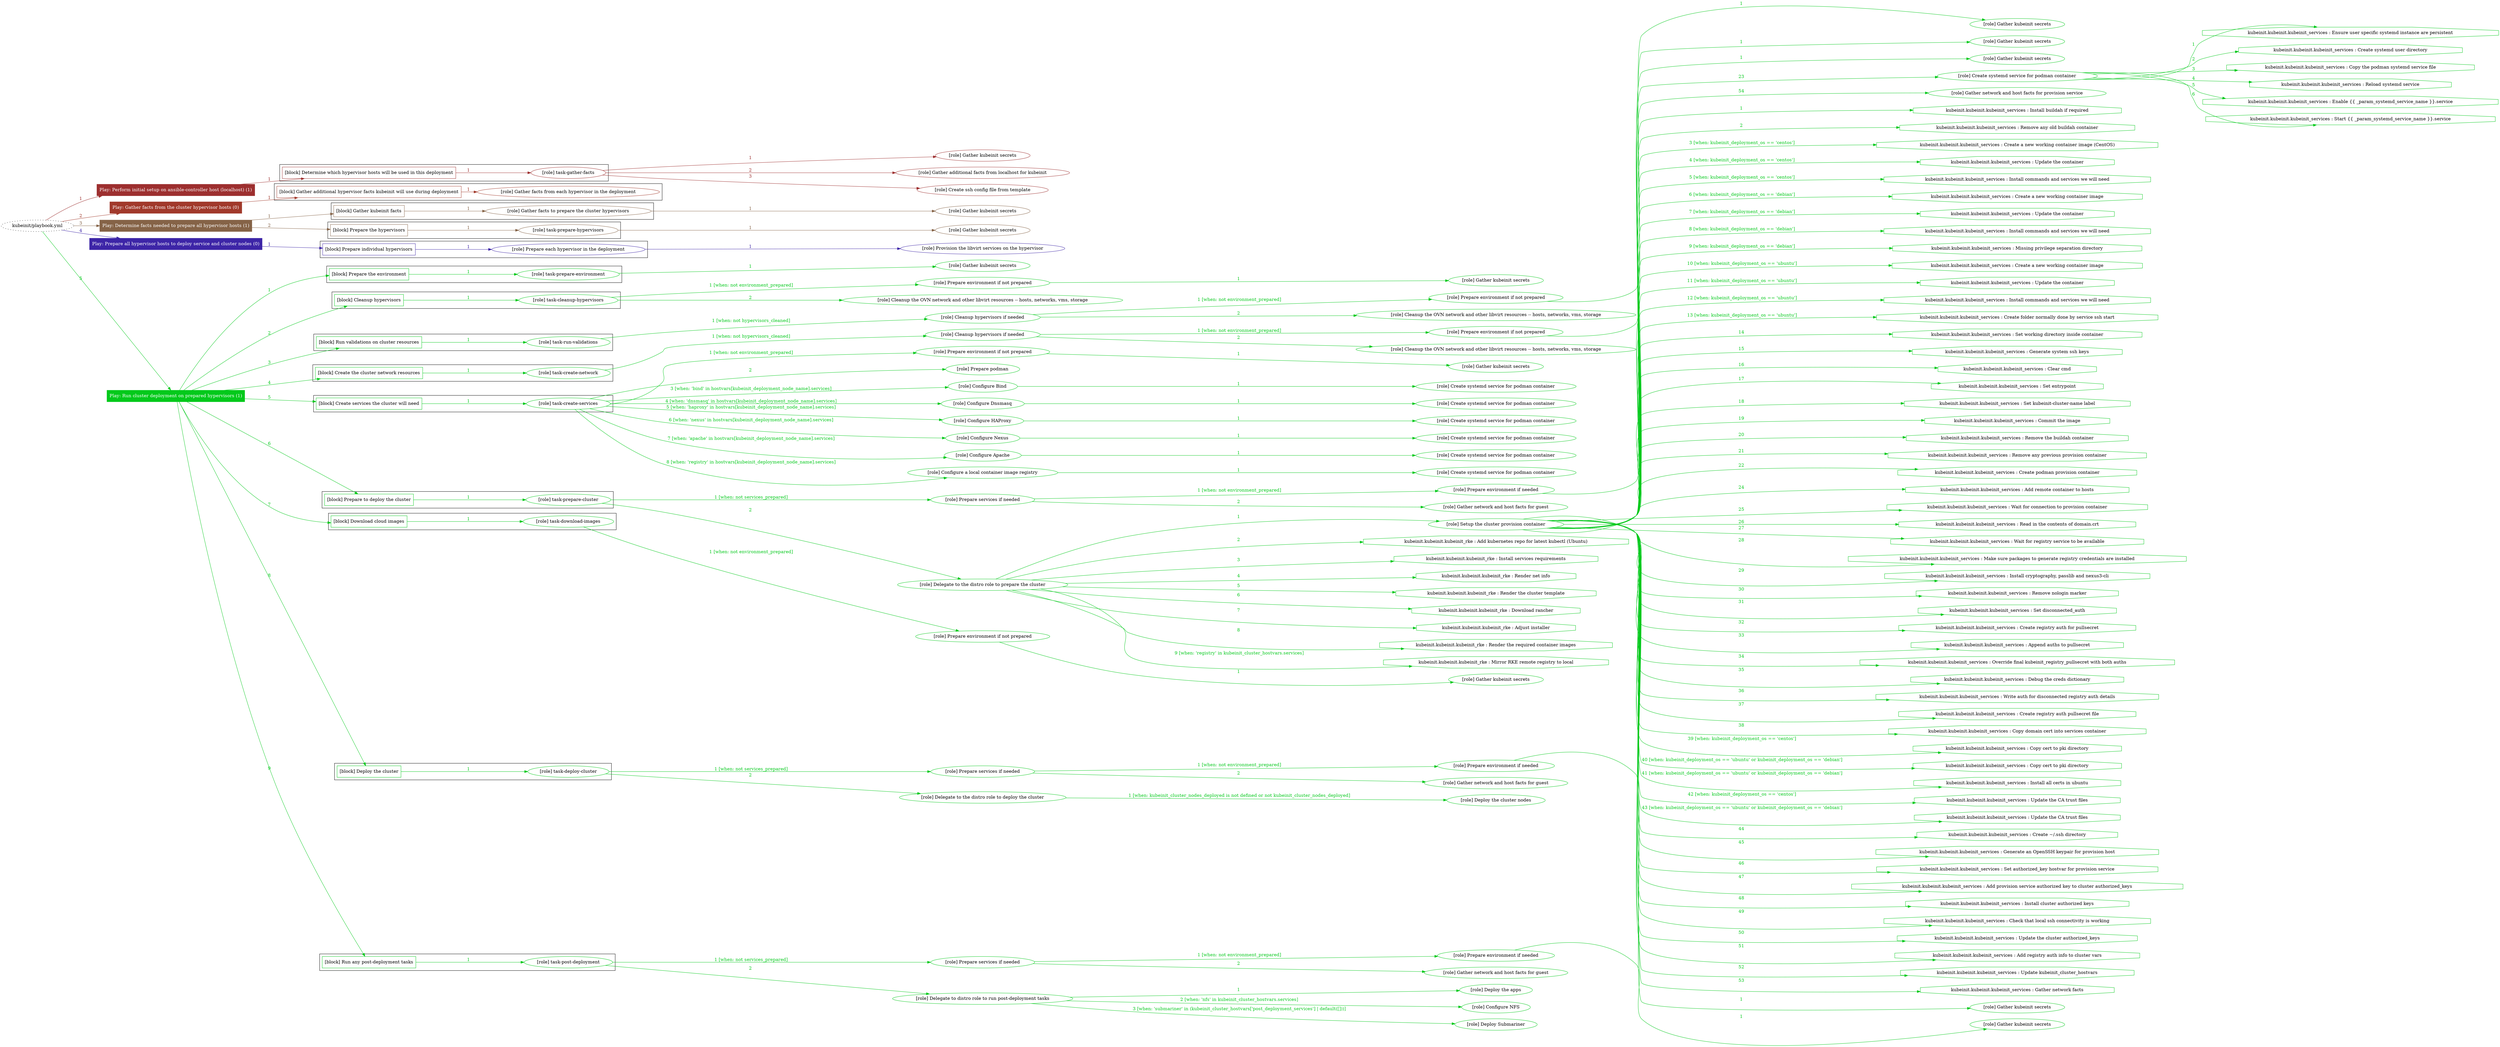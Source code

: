 digraph {
	graph [concentrate=true ordering=in rankdir=LR ratio=fill]
	edge [esep=5 sep=10]
	"kubeinit/playbook.yml" [URL="/home/runner/work/kubeinit/kubeinit/kubeinit/playbook.yml" id=playbook_123c5a60 style=dotted]
	play_435bda08 [label="Play: Perform initial setup on ansible-controller host (localhost) (1)" URL="/home/runner/work/kubeinit/kubeinit/kubeinit/playbook.yml" color="#9d2f2f" fontcolor="#ffffff" id=play_435bda08 shape=box style=filled tooltip=localhost]
	"kubeinit/playbook.yml" -> play_435bda08 [label="1 " color="#9d2f2f" fontcolor="#9d2f2f" id=edge_4f590b67 labeltooltip="1 " tooltip="1 "]
	subgraph "Gather kubeinit secrets" {
		role_1812b9f9 [label="[role] Gather kubeinit secrets" URL="/home/runner/.ansible/collections/ansible_collections/kubeinit/kubeinit/roles/kubeinit_prepare/tasks/build_hypervisors_group.yml" color="#9d2f2f" id=role_1812b9f9 tooltip="Gather kubeinit secrets"]
	}
	subgraph "Gather additional facts from localhost for kubeinit" {
		role_11d14362 [label="[role] Gather additional facts from localhost for kubeinit" URL="/home/runner/.ansible/collections/ansible_collections/kubeinit/kubeinit/roles/kubeinit_prepare/tasks/build_hypervisors_group.yml" color="#9d2f2f" id=role_11d14362 tooltip="Gather additional facts from localhost for kubeinit"]
	}
	subgraph "Create ssh config file from template" {
		role_24c96df7 [label="[role] Create ssh config file from template" URL="/home/runner/.ansible/collections/ansible_collections/kubeinit/kubeinit/roles/kubeinit_prepare/tasks/build_hypervisors_group.yml" color="#9d2f2f" id=role_24c96df7 tooltip="Create ssh config file from template"]
	}
	subgraph "task-gather-facts" {
		role_a0adae43 [label="[role] task-gather-facts" URL="/home/runner/work/kubeinit/kubeinit/kubeinit/playbook.yml" color="#9d2f2f" id=role_a0adae43 tooltip="task-gather-facts"]
		role_a0adae43 -> role_1812b9f9 [label="1 " color="#9d2f2f" fontcolor="#9d2f2f" id=edge_975f70b7 labeltooltip="1 " tooltip="1 "]
		role_a0adae43 -> role_11d14362 [label="2 " color="#9d2f2f" fontcolor="#9d2f2f" id=edge_f12aa7dd labeltooltip="2 " tooltip="2 "]
		role_a0adae43 -> role_24c96df7 [label="3 " color="#9d2f2f" fontcolor="#9d2f2f" id=edge_d711efe6 labeltooltip="3 " tooltip="3 "]
	}
	subgraph "Play: Perform initial setup on ansible-controller host (localhost) (1)" {
		play_435bda08 -> block_2e3702a9 [label=1 color="#9d2f2f" fontcolor="#9d2f2f" id=edge_253325e2 labeltooltip=1 tooltip=1]
		subgraph cluster_block_2e3702a9 {
			block_2e3702a9 [label="[block] Determine which hypervisor hosts will be used in this deployment" URL="/home/runner/work/kubeinit/kubeinit/kubeinit/playbook.yml" color="#9d2f2f" id=block_2e3702a9 labeltooltip="Determine which hypervisor hosts will be used in this deployment" shape=box tooltip="Determine which hypervisor hosts will be used in this deployment"]
			block_2e3702a9 -> role_a0adae43 [label="1 " color="#9d2f2f" fontcolor="#9d2f2f" id=edge_695258da labeltooltip="1 " tooltip="1 "]
		}
	}
	play_315dce35 [label="Play: Gather facts from the cluster hypervisor hosts (0)" URL="/home/runner/work/kubeinit/kubeinit/kubeinit/playbook.yml" color="#a1392b" fontcolor="#ffffff" id=play_315dce35 shape=box style=filled tooltip="Play: Gather facts from the cluster hypervisor hosts (0)"]
	"kubeinit/playbook.yml" -> play_315dce35 [label="2 " color="#a1392b" fontcolor="#a1392b" id=edge_060a7f42 labeltooltip="2 " tooltip="2 "]
	subgraph "Gather facts from each hypervisor in the deployment" {
		role_0ea1a7d3 [label="[role] Gather facts from each hypervisor in the deployment" URL="/home/runner/work/kubeinit/kubeinit/kubeinit/playbook.yml" color="#a1392b" id=role_0ea1a7d3 tooltip="Gather facts from each hypervisor in the deployment"]
	}
	subgraph "Play: Gather facts from the cluster hypervisor hosts (0)" {
		play_315dce35 -> block_70343411 [label=1 color="#a1392b" fontcolor="#a1392b" id=edge_ab26d880 labeltooltip=1 tooltip=1]
		subgraph cluster_block_70343411 {
			block_70343411 [label="[block] Gather additional hypervisor facts kubeinit will use during deployment" URL="/home/runner/work/kubeinit/kubeinit/kubeinit/playbook.yml" color="#a1392b" id=block_70343411 labeltooltip="Gather additional hypervisor facts kubeinit will use during deployment" shape=box tooltip="Gather additional hypervisor facts kubeinit will use during deployment"]
			block_70343411 -> role_0ea1a7d3 [label="1 " color="#a1392b" fontcolor="#a1392b" id=edge_a05b52f0 labeltooltip="1 " tooltip="1 "]
		}
	}
	play_11d00471 [label="Play: Determine facts needed to prepare all hypervisor hosts (1)" URL="/home/runner/work/kubeinit/kubeinit/kubeinit/playbook.yml" color="#856347" fontcolor="#ffffff" id=play_11d00471 shape=box style=filled tooltip=localhost]
	"kubeinit/playbook.yml" -> play_11d00471 [label="3 " color="#856347" fontcolor="#856347" id=edge_ea8c88ca labeltooltip="3 " tooltip="3 "]
	subgraph "Gather kubeinit secrets" {
		role_8a34b8ac [label="[role] Gather kubeinit secrets" URL="/home/runner/.ansible/collections/ansible_collections/kubeinit/kubeinit/roles/kubeinit_prepare/tasks/gather_kubeinit_facts.yml" color="#856347" id=role_8a34b8ac tooltip="Gather kubeinit secrets"]
	}
	subgraph "Gather facts to prepare the cluster hypervisors" {
		role_0974fec4 [label="[role] Gather facts to prepare the cluster hypervisors" URL="/home/runner/work/kubeinit/kubeinit/kubeinit/playbook.yml" color="#856347" id=role_0974fec4 tooltip="Gather facts to prepare the cluster hypervisors"]
		role_0974fec4 -> role_8a34b8ac [label="1 " color="#856347" fontcolor="#856347" id=edge_e22db06e labeltooltip="1 " tooltip="1 "]
	}
	subgraph "Gather kubeinit secrets" {
		role_610bdd22 [label="[role] Gather kubeinit secrets" URL="/home/runner/.ansible/collections/ansible_collections/kubeinit/kubeinit/roles/kubeinit_prepare/tasks/gather_kubeinit_facts.yml" color="#856347" id=role_610bdd22 tooltip="Gather kubeinit secrets"]
	}
	subgraph "task-prepare-hypervisors" {
		role_1522ad92 [label="[role] task-prepare-hypervisors" URL="/home/runner/work/kubeinit/kubeinit/kubeinit/playbook.yml" color="#856347" id=role_1522ad92 tooltip="task-prepare-hypervisors"]
		role_1522ad92 -> role_610bdd22 [label="1 " color="#856347" fontcolor="#856347" id=edge_2a1819ee labeltooltip="1 " tooltip="1 "]
	}
	subgraph "Play: Determine facts needed to prepare all hypervisor hosts (1)" {
		play_11d00471 -> block_c2dd46bb [label=1 color="#856347" fontcolor="#856347" id=edge_113d30f9 labeltooltip=1 tooltip=1]
		subgraph cluster_block_c2dd46bb {
			block_c2dd46bb [label="[block] Gather kubeinit facts" URL="/home/runner/work/kubeinit/kubeinit/kubeinit/playbook.yml" color="#856347" id=block_c2dd46bb labeltooltip="Gather kubeinit facts" shape=box tooltip="Gather kubeinit facts"]
			block_c2dd46bb -> role_0974fec4 [label="1 " color="#856347" fontcolor="#856347" id=edge_d4997491 labeltooltip="1 " tooltip="1 "]
		}
		play_11d00471 -> block_e8df49b3 [label=2 color="#856347" fontcolor="#856347" id=edge_3bd9d77e labeltooltip=2 tooltip=2]
		subgraph cluster_block_e8df49b3 {
			block_e8df49b3 [label="[block] Prepare the hypervisors" URL="/home/runner/work/kubeinit/kubeinit/kubeinit/playbook.yml" color="#856347" id=block_e8df49b3 labeltooltip="Prepare the hypervisors" shape=box tooltip="Prepare the hypervisors"]
			block_e8df49b3 -> role_1522ad92 [label="1 " color="#856347" fontcolor="#856347" id=edge_32c7bc29 labeltooltip="1 " tooltip="1 "]
		}
	}
	play_53c6fd73 [label="Play: Prepare all hypervisor hosts to deploy service and cluster nodes (0)" URL="/home/runner/work/kubeinit/kubeinit/kubeinit/playbook.yml" color="#3d25a7" fontcolor="#ffffff" id=play_53c6fd73 shape=box style=filled tooltip="Play: Prepare all hypervisor hosts to deploy service and cluster nodes (0)"]
	"kubeinit/playbook.yml" -> play_53c6fd73 [label="4 " color="#3d25a7" fontcolor="#3d25a7" id=edge_48e89be9 labeltooltip="4 " tooltip="4 "]
	subgraph "Provision the libvirt services on the hypervisor" {
		role_c283166a [label="[role] Provision the libvirt services on the hypervisor" URL="/home/runner/.ansible/collections/ansible_collections/kubeinit/kubeinit/roles/kubeinit_prepare/tasks/prepare_hypervisor.yml" color="#3d25a7" id=role_c283166a tooltip="Provision the libvirt services on the hypervisor"]
	}
	subgraph "Prepare each hypervisor in the deployment" {
		role_60768357 [label="[role] Prepare each hypervisor in the deployment" URL="/home/runner/work/kubeinit/kubeinit/kubeinit/playbook.yml" color="#3d25a7" id=role_60768357 tooltip="Prepare each hypervisor in the deployment"]
		role_60768357 -> role_c283166a [label="1 " color="#3d25a7" fontcolor="#3d25a7" id=edge_33cfcd50 labeltooltip="1 " tooltip="1 "]
	}
	subgraph "Play: Prepare all hypervisor hosts to deploy service and cluster nodes (0)" {
		play_53c6fd73 -> block_4037b6f6 [label=1 color="#3d25a7" fontcolor="#3d25a7" id=edge_3709c69b labeltooltip=1 tooltip=1]
		subgraph cluster_block_4037b6f6 {
			block_4037b6f6 [label="[block] Prepare individual hypervisors" URL="/home/runner/work/kubeinit/kubeinit/kubeinit/playbook.yml" color="#3d25a7" id=block_4037b6f6 labeltooltip="Prepare individual hypervisors" shape=box tooltip="Prepare individual hypervisors"]
			block_4037b6f6 -> role_60768357 [label="1 " color="#3d25a7" fontcolor="#3d25a7" id=edge_dab9556c labeltooltip="1 " tooltip="1 "]
		}
	}
	play_fae9569a [label="Play: Run cluster deployment on prepared hypervisors (1)" URL="/home/runner/work/kubeinit/kubeinit/kubeinit/playbook.yml" color="#03c91b" fontcolor="#ffffff" id=play_fae9569a shape=box style=filled tooltip=localhost]
	"kubeinit/playbook.yml" -> play_fae9569a [label="5 " color="#03c91b" fontcolor="#03c91b" id=edge_772662ca labeltooltip="5 " tooltip="5 "]
	subgraph "Gather kubeinit secrets" {
		role_da87d9a6 [label="[role] Gather kubeinit secrets" URL="/home/runner/.ansible/collections/ansible_collections/kubeinit/kubeinit/roles/kubeinit_prepare/tasks/gather_kubeinit_facts.yml" color="#03c91b" id=role_da87d9a6 tooltip="Gather kubeinit secrets"]
	}
	subgraph "task-prepare-environment" {
		role_ff243f2a [label="[role] task-prepare-environment" URL="/home/runner/work/kubeinit/kubeinit/kubeinit/playbook.yml" color="#03c91b" id=role_ff243f2a tooltip="task-prepare-environment"]
		role_ff243f2a -> role_da87d9a6 [label="1 " color="#03c91b" fontcolor="#03c91b" id=edge_8fc2f407 labeltooltip="1 " tooltip="1 "]
	}
	subgraph "Gather kubeinit secrets" {
		role_293981e2 [label="[role] Gather kubeinit secrets" URL="/home/runner/.ansible/collections/ansible_collections/kubeinit/kubeinit/roles/kubeinit_prepare/tasks/gather_kubeinit_facts.yml" color="#03c91b" id=role_293981e2 tooltip="Gather kubeinit secrets"]
	}
	subgraph "Prepare environment if not prepared" {
		role_ecdcfa7c [label="[role] Prepare environment if not prepared" URL="/home/runner/.ansible/collections/ansible_collections/kubeinit/kubeinit/roles/kubeinit_prepare/tasks/cleanup_hypervisors.yml" color="#03c91b" id=role_ecdcfa7c tooltip="Prepare environment if not prepared"]
		role_ecdcfa7c -> role_293981e2 [label="1 " color="#03c91b" fontcolor="#03c91b" id=edge_fcd3767e labeltooltip="1 " tooltip="1 "]
	}
	subgraph "Cleanup the OVN network and other libvirt resources -- hosts, networks, vms, storage" {
		role_71413bed [label="[role] Cleanup the OVN network and other libvirt resources -- hosts, networks, vms, storage" URL="/home/runner/.ansible/collections/ansible_collections/kubeinit/kubeinit/roles/kubeinit_prepare/tasks/cleanup_hypervisors.yml" color="#03c91b" id=role_71413bed tooltip="Cleanup the OVN network and other libvirt resources -- hosts, networks, vms, storage"]
	}
	subgraph "task-cleanup-hypervisors" {
		role_383f4508 [label="[role] task-cleanup-hypervisors" URL="/home/runner/work/kubeinit/kubeinit/kubeinit/playbook.yml" color="#03c91b" id=role_383f4508 tooltip="task-cleanup-hypervisors"]
		role_383f4508 -> role_ecdcfa7c [label="1 [when: not environment_prepared]" color="#03c91b" fontcolor="#03c91b" id=edge_1165b6cf labeltooltip="1 [when: not environment_prepared]" tooltip="1 [when: not environment_prepared]"]
		role_383f4508 -> role_71413bed [label="2 " color="#03c91b" fontcolor="#03c91b" id=edge_aae22f30 labeltooltip="2 " tooltip="2 "]
	}
	subgraph "Gather kubeinit secrets" {
		role_da0d5a91 [label="[role] Gather kubeinit secrets" URL="/home/runner/.ansible/collections/ansible_collections/kubeinit/kubeinit/roles/kubeinit_prepare/tasks/gather_kubeinit_facts.yml" color="#03c91b" id=role_da0d5a91 tooltip="Gather kubeinit secrets"]
	}
	subgraph "Prepare environment if not prepared" {
		role_41bf796a [label="[role] Prepare environment if not prepared" URL="/home/runner/.ansible/collections/ansible_collections/kubeinit/kubeinit/roles/kubeinit_prepare/tasks/cleanup_hypervisors.yml" color="#03c91b" id=role_41bf796a tooltip="Prepare environment if not prepared"]
		role_41bf796a -> role_da0d5a91 [label="1 " color="#03c91b" fontcolor="#03c91b" id=edge_a4bc5ac0 labeltooltip="1 " tooltip="1 "]
	}
	subgraph "Cleanup the OVN network and other libvirt resources -- hosts, networks, vms, storage" {
		role_24320698 [label="[role] Cleanup the OVN network and other libvirt resources -- hosts, networks, vms, storage" URL="/home/runner/.ansible/collections/ansible_collections/kubeinit/kubeinit/roles/kubeinit_prepare/tasks/cleanup_hypervisors.yml" color="#03c91b" id=role_24320698 tooltip="Cleanup the OVN network and other libvirt resources -- hosts, networks, vms, storage"]
	}
	subgraph "Cleanup hypervisors if needed" {
		role_95c5b942 [label="[role] Cleanup hypervisors if needed" URL="/home/runner/.ansible/collections/ansible_collections/kubeinit/kubeinit/roles/kubeinit_validations/tasks/main.yml" color="#03c91b" id=role_95c5b942 tooltip="Cleanup hypervisors if needed"]
		role_95c5b942 -> role_41bf796a [label="1 [when: not environment_prepared]" color="#03c91b" fontcolor="#03c91b" id=edge_fe20acdf labeltooltip="1 [when: not environment_prepared]" tooltip="1 [when: not environment_prepared]"]
		role_95c5b942 -> role_24320698 [label="2 " color="#03c91b" fontcolor="#03c91b" id=edge_7a1b8a5b labeltooltip="2 " tooltip="2 "]
	}
	subgraph "task-run-validations" {
		role_850183ef [label="[role] task-run-validations" URL="/home/runner/work/kubeinit/kubeinit/kubeinit/playbook.yml" color="#03c91b" id=role_850183ef tooltip="task-run-validations"]
		role_850183ef -> role_95c5b942 [label="1 [when: not hypervisors_cleaned]" color="#03c91b" fontcolor="#03c91b" id=edge_1bd9d09e labeltooltip="1 [when: not hypervisors_cleaned]" tooltip="1 [when: not hypervisors_cleaned]"]
	}
	subgraph "Gather kubeinit secrets" {
		role_1050bf8a [label="[role] Gather kubeinit secrets" URL="/home/runner/.ansible/collections/ansible_collections/kubeinit/kubeinit/roles/kubeinit_prepare/tasks/gather_kubeinit_facts.yml" color="#03c91b" id=role_1050bf8a tooltip="Gather kubeinit secrets"]
	}
	subgraph "Prepare environment if not prepared" {
		role_108f4038 [label="[role] Prepare environment if not prepared" URL="/home/runner/.ansible/collections/ansible_collections/kubeinit/kubeinit/roles/kubeinit_prepare/tasks/cleanup_hypervisors.yml" color="#03c91b" id=role_108f4038 tooltip="Prepare environment if not prepared"]
		role_108f4038 -> role_1050bf8a [label="1 " color="#03c91b" fontcolor="#03c91b" id=edge_b4e1e174 labeltooltip="1 " tooltip="1 "]
	}
	subgraph "Cleanup the OVN network and other libvirt resources -- hosts, networks, vms, storage" {
		role_a0dd58e9 [label="[role] Cleanup the OVN network and other libvirt resources -- hosts, networks, vms, storage" URL="/home/runner/.ansible/collections/ansible_collections/kubeinit/kubeinit/roles/kubeinit_prepare/tasks/cleanup_hypervisors.yml" color="#03c91b" id=role_a0dd58e9 tooltip="Cleanup the OVN network and other libvirt resources -- hosts, networks, vms, storage"]
	}
	subgraph "Cleanup hypervisors if needed" {
		role_9047caa4 [label="[role] Cleanup hypervisors if needed" URL="/home/runner/.ansible/collections/ansible_collections/kubeinit/kubeinit/roles/kubeinit_libvirt/tasks/create_network.yml" color="#03c91b" id=role_9047caa4 tooltip="Cleanup hypervisors if needed"]
		role_9047caa4 -> role_108f4038 [label="1 [when: not environment_prepared]" color="#03c91b" fontcolor="#03c91b" id=edge_84912903 labeltooltip="1 [when: not environment_prepared]" tooltip="1 [when: not environment_prepared]"]
		role_9047caa4 -> role_a0dd58e9 [label="2 " color="#03c91b" fontcolor="#03c91b" id=edge_23c23a4c labeltooltip="2 " tooltip="2 "]
	}
	subgraph "task-create-network" {
		role_709d92f9 [label="[role] task-create-network" URL="/home/runner/work/kubeinit/kubeinit/kubeinit/playbook.yml" color="#03c91b" id=role_709d92f9 tooltip="task-create-network"]
		role_709d92f9 -> role_9047caa4 [label="1 [when: not hypervisors_cleaned]" color="#03c91b" fontcolor="#03c91b" id=edge_d9807518 labeltooltip="1 [when: not hypervisors_cleaned]" tooltip="1 [when: not hypervisors_cleaned]"]
	}
	subgraph "Gather kubeinit secrets" {
		role_a8b27ea7 [label="[role] Gather kubeinit secrets" URL="/home/runner/.ansible/collections/ansible_collections/kubeinit/kubeinit/roles/kubeinit_prepare/tasks/gather_kubeinit_facts.yml" color="#03c91b" id=role_a8b27ea7 tooltip="Gather kubeinit secrets"]
	}
	subgraph "Prepare environment if not prepared" {
		role_82404e29 [label="[role] Prepare environment if not prepared" URL="/home/runner/.ansible/collections/ansible_collections/kubeinit/kubeinit/roles/kubeinit_services/tasks/main.yml" color="#03c91b" id=role_82404e29 tooltip="Prepare environment if not prepared"]
		role_82404e29 -> role_a8b27ea7 [label="1 " color="#03c91b" fontcolor="#03c91b" id=edge_f45b6f9a labeltooltip="1 " tooltip="1 "]
	}
	subgraph "Prepare podman" {
		role_316deba7 [label="[role] Prepare podman" URL="/home/runner/.ansible/collections/ansible_collections/kubeinit/kubeinit/roles/kubeinit_services/tasks/00_create_service_pod.yml" color="#03c91b" id=role_316deba7 tooltip="Prepare podman"]
	}
	subgraph "Create systemd service for podman container" {
		role_4e601e83 [label="[role] Create systemd service for podman container" URL="/home/runner/.ansible/collections/ansible_collections/kubeinit/kubeinit/roles/kubeinit_bind/tasks/main.yml" color="#03c91b" id=role_4e601e83 tooltip="Create systemd service for podman container"]
	}
	subgraph "Configure Bind" {
		role_87d7a517 [label="[role] Configure Bind" URL="/home/runner/.ansible/collections/ansible_collections/kubeinit/kubeinit/roles/kubeinit_services/tasks/start_services_containers.yml" color="#03c91b" id=role_87d7a517 tooltip="Configure Bind"]
		role_87d7a517 -> role_4e601e83 [label="1 " color="#03c91b" fontcolor="#03c91b" id=edge_0c2bffca labeltooltip="1 " tooltip="1 "]
	}
	subgraph "Create systemd service for podman container" {
		role_c704dcf1 [label="[role] Create systemd service for podman container" URL="/home/runner/.ansible/collections/ansible_collections/kubeinit/kubeinit/roles/kubeinit_dnsmasq/tasks/main.yml" color="#03c91b" id=role_c704dcf1 tooltip="Create systemd service for podman container"]
	}
	subgraph "Configure Dnsmasq" {
		role_1915876d [label="[role] Configure Dnsmasq" URL="/home/runner/.ansible/collections/ansible_collections/kubeinit/kubeinit/roles/kubeinit_services/tasks/start_services_containers.yml" color="#03c91b" id=role_1915876d tooltip="Configure Dnsmasq"]
		role_1915876d -> role_c704dcf1 [label="1 " color="#03c91b" fontcolor="#03c91b" id=edge_86b5f9dc labeltooltip="1 " tooltip="1 "]
	}
	subgraph "Create systemd service for podman container" {
		role_5e54473e [label="[role] Create systemd service for podman container" URL="/home/runner/.ansible/collections/ansible_collections/kubeinit/kubeinit/roles/kubeinit_haproxy/tasks/main.yml" color="#03c91b" id=role_5e54473e tooltip="Create systemd service for podman container"]
	}
	subgraph "Configure HAProxy" {
		role_31104847 [label="[role] Configure HAProxy" URL="/home/runner/.ansible/collections/ansible_collections/kubeinit/kubeinit/roles/kubeinit_services/tasks/start_services_containers.yml" color="#03c91b" id=role_31104847 tooltip="Configure HAProxy"]
		role_31104847 -> role_5e54473e [label="1 " color="#03c91b" fontcolor="#03c91b" id=edge_2e0a92d6 labeltooltip="1 " tooltip="1 "]
	}
	subgraph "Create systemd service for podman container" {
		role_35af6485 [label="[role] Create systemd service for podman container" URL="/home/runner/.ansible/collections/ansible_collections/kubeinit/kubeinit/roles/kubeinit_nexus/tasks/main.yml" color="#03c91b" id=role_35af6485 tooltip="Create systemd service for podman container"]
	}
	subgraph "Configure Nexus" {
		role_80b41cc4 [label="[role] Configure Nexus" URL="/home/runner/.ansible/collections/ansible_collections/kubeinit/kubeinit/roles/kubeinit_services/tasks/start_services_containers.yml" color="#03c91b" id=role_80b41cc4 tooltip="Configure Nexus"]
		role_80b41cc4 -> role_35af6485 [label="1 " color="#03c91b" fontcolor="#03c91b" id=edge_48edd340 labeltooltip="1 " tooltip="1 "]
	}
	subgraph "Create systemd service for podman container" {
		role_e1f0e23e [label="[role] Create systemd service for podman container" URL="/home/runner/.ansible/collections/ansible_collections/kubeinit/kubeinit/roles/kubeinit_apache/tasks/main.yml" color="#03c91b" id=role_e1f0e23e tooltip="Create systemd service for podman container"]
	}
	subgraph "Configure Apache" {
		role_0ad1aca6 [label="[role] Configure Apache" URL="/home/runner/.ansible/collections/ansible_collections/kubeinit/kubeinit/roles/kubeinit_services/tasks/start_services_containers.yml" color="#03c91b" id=role_0ad1aca6 tooltip="Configure Apache"]
		role_0ad1aca6 -> role_e1f0e23e [label="1 " color="#03c91b" fontcolor="#03c91b" id=edge_d7cc143e labeltooltip="1 " tooltip="1 "]
	}
	subgraph "Create systemd service for podman container" {
		role_ccd92d90 [label="[role] Create systemd service for podman container" URL="/home/runner/.ansible/collections/ansible_collections/kubeinit/kubeinit/roles/kubeinit_registry/tasks/main.yml" color="#03c91b" id=role_ccd92d90 tooltip="Create systemd service for podman container"]
	}
	subgraph "Configure a local container image registry" {
		role_de7591e6 [label="[role] Configure a local container image registry" URL="/home/runner/.ansible/collections/ansible_collections/kubeinit/kubeinit/roles/kubeinit_services/tasks/start_services_containers.yml" color="#03c91b" id=role_de7591e6 tooltip="Configure a local container image registry"]
		role_de7591e6 -> role_ccd92d90 [label="1 " color="#03c91b" fontcolor="#03c91b" id=edge_d02c4cf6 labeltooltip="1 " tooltip="1 "]
	}
	subgraph "task-create-services" {
		role_1a30d879 [label="[role] task-create-services" URL="/home/runner/work/kubeinit/kubeinit/kubeinit/playbook.yml" color="#03c91b" id=role_1a30d879 tooltip="task-create-services"]
		role_1a30d879 -> role_82404e29 [label="1 [when: not environment_prepared]" color="#03c91b" fontcolor="#03c91b" id=edge_1f6c40ce labeltooltip="1 [when: not environment_prepared]" tooltip="1 [when: not environment_prepared]"]
		role_1a30d879 -> role_316deba7 [label="2 " color="#03c91b" fontcolor="#03c91b" id=edge_7be94d9d labeltooltip="2 " tooltip="2 "]
		role_1a30d879 -> role_87d7a517 [label="3 [when: 'bind' in hostvars[kubeinit_deployment_node_name].services]" color="#03c91b" fontcolor="#03c91b" id=edge_fa56e1ec labeltooltip="3 [when: 'bind' in hostvars[kubeinit_deployment_node_name].services]" tooltip="3 [when: 'bind' in hostvars[kubeinit_deployment_node_name].services]"]
		role_1a30d879 -> role_1915876d [label="4 [when: 'dnsmasq' in hostvars[kubeinit_deployment_node_name].services]" color="#03c91b" fontcolor="#03c91b" id=edge_8ffa1e33 labeltooltip="4 [when: 'dnsmasq' in hostvars[kubeinit_deployment_node_name].services]" tooltip="4 [when: 'dnsmasq' in hostvars[kubeinit_deployment_node_name].services]"]
		role_1a30d879 -> role_31104847 [label="5 [when: 'haproxy' in hostvars[kubeinit_deployment_node_name].services]" color="#03c91b" fontcolor="#03c91b" id=edge_2de101e5 labeltooltip="5 [when: 'haproxy' in hostvars[kubeinit_deployment_node_name].services]" tooltip="5 [when: 'haproxy' in hostvars[kubeinit_deployment_node_name].services]"]
		role_1a30d879 -> role_80b41cc4 [label="6 [when: 'nexus' in hostvars[kubeinit_deployment_node_name].services]" color="#03c91b" fontcolor="#03c91b" id=edge_295b9c49 labeltooltip="6 [when: 'nexus' in hostvars[kubeinit_deployment_node_name].services]" tooltip="6 [when: 'nexus' in hostvars[kubeinit_deployment_node_name].services]"]
		role_1a30d879 -> role_0ad1aca6 [label="7 [when: 'apache' in hostvars[kubeinit_deployment_node_name].services]" color="#03c91b" fontcolor="#03c91b" id=edge_e9b7a10e labeltooltip="7 [when: 'apache' in hostvars[kubeinit_deployment_node_name].services]" tooltip="7 [when: 'apache' in hostvars[kubeinit_deployment_node_name].services]"]
		role_1a30d879 -> role_de7591e6 [label="8 [when: 'registry' in hostvars[kubeinit_deployment_node_name].services]" color="#03c91b" fontcolor="#03c91b" id=edge_a4e74ac9 labeltooltip="8 [when: 'registry' in hostvars[kubeinit_deployment_node_name].services]" tooltip="8 [when: 'registry' in hostvars[kubeinit_deployment_node_name].services]"]
	}
	subgraph "Gather kubeinit secrets" {
		role_578d1e58 [label="[role] Gather kubeinit secrets" URL="/home/runner/.ansible/collections/ansible_collections/kubeinit/kubeinit/roles/kubeinit_prepare/tasks/gather_kubeinit_facts.yml" color="#03c91b" id=role_578d1e58 tooltip="Gather kubeinit secrets"]
	}
	subgraph "Prepare environment if needed" {
		role_4839fc76 [label="[role] Prepare environment if needed" URL="/home/runner/.ansible/collections/ansible_collections/kubeinit/kubeinit/roles/kubeinit_services/tasks/prepare_services.yml" color="#03c91b" id=role_4839fc76 tooltip="Prepare environment if needed"]
		role_4839fc76 -> role_578d1e58 [label="1 " color="#03c91b" fontcolor="#03c91b" id=edge_02266227 labeltooltip="1 " tooltip="1 "]
	}
	subgraph "Gather network and host facts for guest" {
		role_3b18beff [label="[role] Gather network and host facts for guest" URL="/home/runner/.ansible/collections/ansible_collections/kubeinit/kubeinit/roles/kubeinit_services/tasks/prepare_services.yml" color="#03c91b" id=role_3b18beff tooltip="Gather network and host facts for guest"]
	}
	subgraph "Prepare services if needed" {
		role_d4c582ac [label="[role] Prepare services if needed" URL="/home/runner/.ansible/collections/ansible_collections/kubeinit/kubeinit/roles/kubeinit_prepare/tasks/prepare_cluster.yml" color="#03c91b" id=role_d4c582ac tooltip="Prepare services if needed"]
		role_d4c582ac -> role_4839fc76 [label="1 [when: not environment_prepared]" color="#03c91b" fontcolor="#03c91b" id=edge_4e797d7e labeltooltip="1 [when: not environment_prepared]" tooltip="1 [when: not environment_prepared]"]
		role_d4c582ac -> role_3b18beff [label="2 " color="#03c91b" fontcolor="#03c91b" id=edge_b69bf4d0 labeltooltip="2 " tooltip="2 "]
	}
	subgraph "Create systemd service for podman container" {
		role_ba9ab2b3 [label="[role] Create systemd service for podman container" URL="/home/runner/.ansible/collections/ansible_collections/kubeinit/kubeinit/roles/kubeinit_services/tasks/create_provision_container.yml" color="#03c91b" id=role_ba9ab2b3 tooltip="Create systemd service for podman container"]
		task_a7ffb18d [label="kubeinit.kubeinit.kubeinit_services : Ensure user specific systemd instance are persistent" URL="/home/runner/.ansible/collections/ansible_collections/kubeinit/kubeinit/roles/kubeinit_services/tasks/create_managed_service.yml" color="#03c91b" id=task_a7ffb18d shape=octagon tooltip="kubeinit.kubeinit.kubeinit_services : Ensure user specific systemd instance are persistent"]
		role_ba9ab2b3 -> task_a7ffb18d [label="1 " color="#03c91b" fontcolor="#03c91b" id=edge_9ce71171 labeltooltip="1 " tooltip="1 "]
		task_a2525cb3 [label="kubeinit.kubeinit.kubeinit_services : Create systemd user directory" URL="/home/runner/.ansible/collections/ansible_collections/kubeinit/kubeinit/roles/kubeinit_services/tasks/create_managed_service.yml" color="#03c91b" id=task_a2525cb3 shape=octagon tooltip="kubeinit.kubeinit.kubeinit_services : Create systemd user directory"]
		role_ba9ab2b3 -> task_a2525cb3 [label="2 " color="#03c91b" fontcolor="#03c91b" id=edge_d35493bf labeltooltip="2 " tooltip="2 "]
		task_a6ece72c [label="kubeinit.kubeinit.kubeinit_services : Copy the podman systemd service file" URL="/home/runner/.ansible/collections/ansible_collections/kubeinit/kubeinit/roles/kubeinit_services/tasks/create_managed_service.yml" color="#03c91b" id=task_a6ece72c shape=octagon tooltip="kubeinit.kubeinit.kubeinit_services : Copy the podman systemd service file"]
		role_ba9ab2b3 -> task_a6ece72c [label="3 " color="#03c91b" fontcolor="#03c91b" id=edge_41f2912a labeltooltip="3 " tooltip="3 "]
		task_7bdbf671 [label="kubeinit.kubeinit.kubeinit_services : Reload systemd service" URL="/home/runner/.ansible/collections/ansible_collections/kubeinit/kubeinit/roles/kubeinit_services/tasks/create_managed_service.yml" color="#03c91b" id=task_7bdbf671 shape=octagon tooltip="kubeinit.kubeinit.kubeinit_services : Reload systemd service"]
		role_ba9ab2b3 -> task_7bdbf671 [label="4 " color="#03c91b" fontcolor="#03c91b" id=edge_a1b4dbe0 labeltooltip="4 " tooltip="4 "]
		task_e38c42c7 [label="kubeinit.kubeinit.kubeinit_services : Enable {{ _param_systemd_service_name }}.service" URL="/home/runner/.ansible/collections/ansible_collections/kubeinit/kubeinit/roles/kubeinit_services/tasks/create_managed_service.yml" color="#03c91b" id=task_e38c42c7 shape=octagon tooltip="kubeinit.kubeinit.kubeinit_services : Enable {{ _param_systemd_service_name }}.service"]
		role_ba9ab2b3 -> task_e38c42c7 [label="5 " color="#03c91b" fontcolor="#03c91b" id=edge_6fd01de2 labeltooltip="5 " tooltip="5 "]
		task_273c7d12 [label="kubeinit.kubeinit.kubeinit_services : Start {{ _param_systemd_service_name }}.service" URL="/home/runner/.ansible/collections/ansible_collections/kubeinit/kubeinit/roles/kubeinit_services/tasks/create_managed_service.yml" color="#03c91b" id=task_273c7d12 shape=octagon tooltip="kubeinit.kubeinit.kubeinit_services : Start {{ _param_systemd_service_name }}.service"]
		role_ba9ab2b3 -> task_273c7d12 [label="6 " color="#03c91b" fontcolor="#03c91b" id=edge_8a2cc982 labeltooltip="6 " tooltip="6 "]
	}
	subgraph "Gather network and host facts for provision service" {
		role_094df5b7 [label="[role] Gather network and host facts for provision service" URL="/home/runner/.ansible/collections/ansible_collections/kubeinit/kubeinit/roles/kubeinit_services/tasks/create_provision_container.yml" color="#03c91b" id=role_094df5b7 tooltip="Gather network and host facts for provision service"]
	}
	subgraph "Setup the cluster provision container" {
		role_bfbd1a67 [label="[role] Setup the cluster provision container" URL="/home/runner/.ansible/collections/ansible_collections/kubeinit/kubeinit/roles/kubeinit_rke/tasks/prepare_cluster.yml" color="#03c91b" id=role_bfbd1a67 tooltip="Setup the cluster provision container"]
		task_c7225453 [label="kubeinit.kubeinit.kubeinit_services : Install buildah if required" URL="/home/runner/.ansible/collections/ansible_collections/kubeinit/kubeinit/roles/kubeinit_services/tasks/create_provision_container.yml" color="#03c91b" id=task_c7225453 shape=octagon tooltip="kubeinit.kubeinit.kubeinit_services : Install buildah if required"]
		role_bfbd1a67 -> task_c7225453 [label="1 " color="#03c91b" fontcolor="#03c91b" id=edge_50374fec labeltooltip="1 " tooltip="1 "]
		task_8f2f8855 [label="kubeinit.kubeinit.kubeinit_services : Remove any old buildah container" URL="/home/runner/.ansible/collections/ansible_collections/kubeinit/kubeinit/roles/kubeinit_services/tasks/create_provision_container.yml" color="#03c91b" id=task_8f2f8855 shape=octagon tooltip="kubeinit.kubeinit.kubeinit_services : Remove any old buildah container"]
		role_bfbd1a67 -> task_8f2f8855 [label="2 " color="#03c91b" fontcolor="#03c91b" id=edge_19386b1c labeltooltip="2 " tooltip="2 "]
		task_5b0b61c5 [label="kubeinit.kubeinit.kubeinit_services : Create a new working container image (CentOS)" URL="/home/runner/.ansible/collections/ansible_collections/kubeinit/kubeinit/roles/kubeinit_services/tasks/create_provision_container.yml" color="#03c91b" id=task_5b0b61c5 shape=octagon tooltip="kubeinit.kubeinit.kubeinit_services : Create a new working container image (CentOS)"]
		role_bfbd1a67 -> task_5b0b61c5 [label="3 [when: kubeinit_deployment_os == 'centos']" color="#03c91b" fontcolor="#03c91b" id=edge_d7605e5f labeltooltip="3 [when: kubeinit_deployment_os == 'centos']" tooltip="3 [when: kubeinit_deployment_os == 'centos']"]
		task_d1d0b621 [label="kubeinit.kubeinit.kubeinit_services : Update the container" URL="/home/runner/.ansible/collections/ansible_collections/kubeinit/kubeinit/roles/kubeinit_services/tasks/create_provision_container.yml" color="#03c91b" id=task_d1d0b621 shape=octagon tooltip="kubeinit.kubeinit.kubeinit_services : Update the container"]
		role_bfbd1a67 -> task_d1d0b621 [label="4 [when: kubeinit_deployment_os == 'centos']" color="#03c91b" fontcolor="#03c91b" id=edge_ead10be4 labeltooltip="4 [when: kubeinit_deployment_os == 'centos']" tooltip="4 [when: kubeinit_deployment_os == 'centos']"]
		task_8042907a [label="kubeinit.kubeinit.kubeinit_services : Install commands and services we will need" URL="/home/runner/.ansible/collections/ansible_collections/kubeinit/kubeinit/roles/kubeinit_services/tasks/create_provision_container.yml" color="#03c91b" id=task_8042907a shape=octagon tooltip="kubeinit.kubeinit.kubeinit_services : Install commands and services we will need"]
		role_bfbd1a67 -> task_8042907a [label="5 [when: kubeinit_deployment_os == 'centos']" color="#03c91b" fontcolor="#03c91b" id=edge_ce465c4f labeltooltip="5 [when: kubeinit_deployment_os == 'centos']" tooltip="5 [when: kubeinit_deployment_os == 'centos']"]
		task_e2ea09df [label="kubeinit.kubeinit.kubeinit_services : Create a new working container image" URL="/home/runner/.ansible/collections/ansible_collections/kubeinit/kubeinit/roles/kubeinit_services/tasks/create_provision_container.yml" color="#03c91b" id=task_e2ea09df shape=octagon tooltip="kubeinit.kubeinit.kubeinit_services : Create a new working container image"]
		role_bfbd1a67 -> task_e2ea09df [label="6 [when: kubeinit_deployment_os == 'debian']" color="#03c91b" fontcolor="#03c91b" id=edge_6969374c labeltooltip="6 [when: kubeinit_deployment_os == 'debian']" tooltip="6 [when: kubeinit_deployment_os == 'debian']"]
		task_84f2df9a [label="kubeinit.kubeinit.kubeinit_services : Update the container" URL="/home/runner/.ansible/collections/ansible_collections/kubeinit/kubeinit/roles/kubeinit_services/tasks/create_provision_container.yml" color="#03c91b" id=task_84f2df9a shape=octagon tooltip="kubeinit.kubeinit.kubeinit_services : Update the container"]
		role_bfbd1a67 -> task_84f2df9a [label="7 [when: kubeinit_deployment_os == 'debian']" color="#03c91b" fontcolor="#03c91b" id=edge_661a5a2f labeltooltip="7 [when: kubeinit_deployment_os == 'debian']" tooltip="7 [when: kubeinit_deployment_os == 'debian']"]
		task_2abeda86 [label="kubeinit.kubeinit.kubeinit_services : Install commands and services we will need" URL="/home/runner/.ansible/collections/ansible_collections/kubeinit/kubeinit/roles/kubeinit_services/tasks/create_provision_container.yml" color="#03c91b" id=task_2abeda86 shape=octagon tooltip="kubeinit.kubeinit.kubeinit_services : Install commands and services we will need"]
		role_bfbd1a67 -> task_2abeda86 [label="8 [when: kubeinit_deployment_os == 'debian']" color="#03c91b" fontcolor="#03c91b" id=edge_3952def9 labeltooltip="8 [when: kubeinit_deployment_os == 'debian']" tooltip="8 [when: kubeinit_deployment_os == 'debian']"]
		task_ca659041 [label="kubeinit.kubeinit.kubeinit_services : Missing privilege separation directory" URL="/home/runner/.ansible/collections/ansible_collections/kubeinit/kubeinit/roles/kubeinit_services/tasks/create_provision_container.yml" color="#03c91b" id=task_ca659041 shape=octagon tooltip="kubeinit.kubeinit.kubeinit_services : Missing privilege separation directory"]
		role_bfbd1a67 -> task_ca659041 [label="9 [when: kubeinit_deployment_os == 'debian']" color="#03c91b" fontcolor="#03c91b" id=edge_61c63f85 labeltooltip="9 [when: kubeinit_deployment_os == 'debian']" tooltip="9 [when: kubeinit_deployment_os == 'debian']"]
		task_369f366f [label="kubeinit.kubeinit.kubeinit_services : Create a new working container image" URL="/home/runner/.ansible/collections/ansible_collections/kubeinit/kubeinit/roles/kubeinit_services/tasks/create_provision_container.yml" color="#03c91b" id=task_369f366f shape=octagon tooltip="kubeinit.kubeinit.kubeinit_services : Create a new working container image"]
		role_bfbd1a67 -> task_369f366f [label="10 [when: kubeinit_deployment_os == 'ubuntu']" color="#03c91b" fontcolor="#03c91b" id=edge_ad08783d labeltooltip="10 [when: kubeinit_deployment_os == 'ubuntu']" tooltip="10 [when: kubeinit_deployment_os == 'ubuntu']"]
		task_a1c4b08d [label="kubeinit.kubeinit.kubeinit_services : Update the container" URL="/home/runner/.ansible/collections/ansible_collections/kubeinit/kubeinit/roles/kubeinit_services/tasks/create_provision_container.yml" color="#03c91b" id=task_a1c4b08d shape=octagon tooltip="kubeinit.kubeinit.kubeinit_services : Update the container"]
		role_bfbd1a67 -> task_a1c4b08d [label="11 [when: kubeinit_deployment_os == 'ubuntu']" color="#03c91b" fontcolor="#03c91b" id=edge_7b7cf50e labeltooltip="11 [when: kubeinit_deployment_os == 'ubuntu']" tooltip="11 [when: kubeinit_deployment_os == 'ubuntu']"]
		task_de354424 [label="kubeinit.kubeinit.kubeinit_services : Install commands and services we will need" URL="/home/runner/.ansible/collections/ansible_collections/kubeinit/kubeinit/roles/kubeinit_services/tasks/create_provision_container.yml" color="#03c91b" id=task_de354424 shape=octagon tooltip="kubeinit.kubeinit.kubeinit_services : Install commands and services we will need"]
		role_bfbd1a67 -> task_de354424 [label="12 [when: kubeinit_deployment_os == 'ubuntu']" color="#03c91b" fontcolor="#03c91b" id=edge_b2527033 labeltooltip="12 [when: kubeinit_deployment_os == 'ubuntu']" tooltip="12 [when: kubeinit_deployment_os == 'ubuntu']"]
		task_2c626366 [label="kubeinit.kubeinit.kubeinit_services : Create folder normally done by service ssh start" URL="/home/runner/.ansible/collections/ansible_collections/kubeinit/kubeinit/roles/kubeinit_services/tasks/create_provision_container.yml" color="#03c91b" id=task_2c626366 shape=octagon tooltip="kubeinit.kubeinit.kubeinit_services : Create folder normally done by service ssh start"]
		role_bfbd1a67 -> task_2c626366 [label="13 [when: kubeinit_deployment_os == 'ubuntu']" color="#03c91b" fontcolor="#03c91b" id=edge_ef4313a6 labeltooltip="13 [when: kubeinit_deployment_os == 'ubuntu']" tooltip="13 [when: kubeinit_deployment_os == 'ubuntu']"]
		task_01b9a6b2 [label="kubeinit.kubeinit.kubeinit_services : Set working directory inside container" URL="/home/runner/.ansible/collections/ansible_collections/kubeinit/kubeinit/roles/kubeinit_services/tasks/create_provision_container.yml" color="#03c91b" id=task_01b9a6b2 shape=octagon tooltip="kubeinit.kubeinit.kubeinit_services : Set working directory inside container"]
		role_bfbd1a67 -> task_01b9a6b2 [label="14 " color="#03c91b" fontcolor="#03c91b" id=edge_eb691228 labeltooltip="14 " tooltip="14 "]
		task_9d57c07c [label="kubeinit.kubeinit.kubeinit_services : Generate system ssh keys" URL="/home/runner/.ansible/collections/ansible_collections/kubeinit/kubeinit/roles/kubeinit_services/tasks/create_provision_container.yml" color="#03c91b" id=task_9d57c07c shape=octagon tooltip="kubeinit.kubeinit.kubeinit_services : Generate system ssh keys"]
		role_bfbd1a67 -> task_9d57c07c [label="15 " color="#03c91b" fontcolor="#03c91b" id=edge_b2374f12 labeltooltip="15 " tooltip="15 "]
		task_ce85b3c4 [label="kubeinit.kubeinit.kubeinit_services : Clear cmd" URL="/home/runner/.ansible/collections/ansible_collections/kubeinit/kubeinit/roles/kubeinit_services/tasks/create_provision_container.yml" color="#03c91b" id=task_ce85b3c4 shape=octagon tooltip="kubeinit.kubeinit.kubeinit_services : Clear cmd"]
		role_bfbd1a67 -> task_ce85b3c4 [label="16 " color="#03c91b" fontcolor="#03c91b" id=edge_4b0807a7 labeltooltip="16 " tooltip="16 "]
		task_e8ac3fba [label="kubeinit.kubeinit.kubeinit_services : Set entrypoint" URL="/home/runner/.ansible/collections/ansible_collections/kubeinit/kubeinit/roles/kubeinit_services/tasks/create_provision_container.yml" color="#03c91b" id=task_e8ac3fba shape=octagon tooltip="kubeinit.kubeinit.kubeinit_services : Set entrypoint"]
		role_bfbd1a67 -> task_e8ac3fba [label="17 " color="#03c91b" fontcolor="#03c91b" id=edge_ec488909 labeltooltip="17 " tooltip="17 "]
		task_e9559f28 [label="kubeinit.kubeinit.kubeinit_services : Set kubeinit-cluster-name label" URL="/home/runner/.ansible/collections/ansible_collections/kubeinit/kubeinit/roles/kubeinit_services/tasks/create_provision_container.yml" color="#03c91b" id=task_e9559f28 shape=octagon tooltip="kubeinit.kubeinit.kubeinit_services : Set kubeinit-cluster-name label"]
		role_bfbd1a67 -> task_e9559f28 [label="18 " color="#03c91b" fontcolor="#03c91b" id=edge_33d1c6a8 labeltooltip="18 " tooltip="18 "]
		task_1e18f006 [label="kubeinit.kubeinit.kubeinit_services : Commit the image" URL="/home/runner/.ansible/collections/ansible_collections/kubeinit/kubeinit/roles/kubeinit_services/tasks/create_provision_container.yml" color="#03c91b" id=task_1e18f006 shape=octagon tooltip="kubeinit.kubeinit.kubeinit_services : Commit the image"]
		role_bfbd1a67 -> task_1e18f006 [label="19 " color="#03c91b" fontcolor="#03c91b" id=edge_9576abd0 labeltooltip="19 " tooltip="19 "]
		task_ad6506b2 [label="kubeinit.kubeinit.kubeinit_services : Remove the buildah container" URL="/home/runner/.ansible/collections/ansible_collections/kubeinit/kubeinit/roles/kubeinit_services/tasks/create_provision_container.yml" color="#03c91b" id=task_ad6506b2 shape=octagon tooltip="kubeinit.kubeinit.kubeinit_services : Remove the buildah container"]
		role_bfbd1a67 -> task_ad6506b2 [label="20 " color="#03c91b" fontcolor="#03c91b" id=edge_d18ef2d2 labeltooltip="20 " tooltip="20 "]
		task_76bf8516 [label="kubeinit.kubeinit.kubeinit_services : Remove any previous provision container" URL="/home/runner/.ansible/collections/ansible_collections/kubeinit/kubeinit/roles/kubeinit_services/tasks/create_provision_container.yml" color="#03c91b" id=task_76bf8516 shape=octagon tooltip="kubeinit.kubeinit.kubeinit_services : Remove any previous provision container"]
		role_bfbd1a67 -> task_76bf8516 [label="21 " color="#03c91b" fontcolor="#03c91b" id=edge_f6733c31 labeltooltip="21 " tooltip="21 "]
		task_05c8ed24 [label="kubeinit.kubeinit.kubeinit_services : Create podman provision container" URL="/home/runner/.ansible/collections/ansible_collections/kubeinit/kubeinit/roles/kubeinit_services/tasks/create_provision_container.yml" color="#03c91b" id=task_05c8ed24 shape=octagon tooltip="kubeinit.kubeinit.kubeinit_services : Create podman provision container"]
		role_bfbd1a67 -> task_05c8ed24 [label="22 " color="#03c91b" fontcolor="#03c91b" id=edge_f20eca97 labeltooltip="22 " tooltip="22 "]
		role_bfbd1a67 -> role_ba9ab2b3 [label="23 " color="#03c91b" fontcolor="#03c91b" id=edge_4d3f5adf labeltooltip="23 " tooltip="23 "]
		task_4bdbe0a9 [label="kubeinit.kubeinit.kubeinit_services : Add remote container to hosts" URL="/home/runner/.ansible/collections/ansible_collections/kubeinit/kubeinit/roles/kubeinit_services/tasks/create_provision_container.yml" color="#03c91b" id=task_4bdbe0a9 shape=octagon tooltip="kubeinit.kubeinit.kubeinit_services : Add remote container to hosts"]
		role_bfbd1a67 -> task_4bdbe0a9 [label="24 " color="#03c91b" fontcolor="#03c91b" id=edge_e307f09d labeltooltip="24 " tooltip="24 "]
		task_19df1b33 [label="kubeinit.kubeinit.kubeinit_services : Wait for connection to provision container" URL="/home/runner/.ansible/collections/ansible_collections/kubeinit/kubeinit/roles/kubeinit_services/tasks/create_provision_container.yml" color="#03c91b" id=task_19df1b33 shape=octagon tooltip="kubeinit.kubeinit.kubeinit_services : Wait for connection to provision container"]
		role_bfbd1a67 -> task_19df1b33 [label="25 " color="#03c91b" fontcolor="#03c91b" id=edge_0f6dbc47 labeltooltip="25 " tooltip="25 "]
		task_ee62cc4d [label="kubeinit.kubeinit.kubeinit_services : Read in the contents of domain.crt" URL="/home/runner/.ansible/collections/ansible_collections/kubeinit/kubeinit/roles/kubeinit_services/tasks/create_provision_container.yml" color="#03c91b" id=task_ee62cc4d shape=octagon tooltip="kubeinit.kubeinit.kubeinit_services : Read in the contents of domain.crt"]
		role_bfbd1a67 -> task_ee62cc4d [label="26 " color="#03c91b" fontcolor="#03c91b" id=edge_e0dd9c59 labeltooltip="26 " tooltip="26 "]
		task_2b90da4a [label="kubeinit.kubeinit.kubeinit_services : Wait for registry service to be available" URL="/home/runner/.ansible/collections/ansible_collections/kubeinit/kubeinit/roles/kubeinit_services/tasks/create_provision_container.yml" color="#03c91b" id=task_2b90da4a shape=octagon tooltip="kubeinit.kubeinit.kubeinit_services : Wait for registry service to be available"]
		role_bfbd1a67 -> task_2b90da4a [label="27 " color="#03c91b" fontcolor="#03c91b" id=edge_c281bea5 labeltooltip="27 " tooltip="27 "]
		task_13d5203b [label="kubeinit.kubeinit.kubeinit_services : Make sure packages to generate registry credentials are installed" URL="/home/runner/.ansible/collections/ansible_collections/kubeinit/kubeinit/roles/kubeinit_services/tasks/create_provision_container.yml" color="#03c91b" id=task_13d5203b shape=octagon tooltip="kubeinit.kubeinit.kubeinit_services : Make sure packages to generate registry credentials are installed"]
		role_bfbd1a67 -> task_13d5203b [label="28 " color="#03c91b" fontcolor="#03c91b" id=edge_1df7ab17 labeltooltip="28 " tooltip="28 "]
		task_86b0b3b0 [label="kubeinit.kubeinit.kubeinit_services : Install cryptography, passlib and nexus3-cli" URL="/home/runner/.ansible/collections/ansible_collections/kubeinit/kubeinit/roles/kubeinit_services/tasks/create_provision_container.yml" color="#03c91b" id=task_86b0b3b0 shape=octagon tooltip="kubeinit.kubeinit.kubeinit_services : Install cryptography, passlib and nexus3-cli"]
		role_bfbd1a67 -> task_86b0b3b0 [label="29 " color="#03c91b" fontcolor="#03c91b" id=edge_e8b62c67 labeltooltip="29 " tooltip="29 "]
		task_1a7cc987 [label="kubeinit.kubeinit.kubeinit_services : Remove nologin marker" URL="/home/runner/.ansible/collections/ansible_collections/kubeinit/kubeinit/roles/kubeinit_services/tasks/create_provision_container.yml" color="#03c91b" id=task_1a7cc987 shape=octagon tooltip="kubeinit.kubeinit.kubeinit_services : Remove nologin marker"]
		role_bfbd1a67 -> task_1a7cc987 [label="30 " color="#03c91b" fontcolor="#03c91b" id=edge_45c3622e labeltooltip="30 " tooltip="30 "]
		task_db3cebd2 [label="kubeinit.kubeinit.kubeinit_services : Set disconnected_auth" URL="/home/runner/.ansible/collections/ansible_collections/kubeinit/kubeinit/roles/kubeinit_services/tasks/create_provision_container.yml" color="#03c91b" id=task_db3cebd2 shape=octagon tooltip="kubeinit.kubeinit.kubeinit_services : Set disconnected_auth"]
		role_bfbd1a67 -> task_db3cebd2 [label="31 " color="#03c91b" fontcolor="#03c91b" id=edge_c6e639f8 labeltooltip="31 " tooltip="31 "]
		task_97ee25b4 [label="kubeinit.kubeinit.kubeinit_services : Create registry auth for pullsecret" URL="/home/runner/.ansible/collections/ansible_collections/kubeinit/kubeinit/roles/kubeinit_services/tasks/create_provision_container.yml" color="#03c91b" id=task_97ee25b4 shape=octagon tooltip="kubeinit.kubeinit.kubeinit_services : Create registry auth for pullsecret"]
		role_bfbd1a67 -> task_97ee25b4 [label="32 " color="#03c91b" fontcolor="#03c91b" id=edge_e27ed723 labeltooltip="32 " tooltip="32 "]
		task_613bd791 [label="kubeinit.kubeinit.kubeinit_services : Append auths to pullsecret" URL="/home/runner/.ansible/collections/ansible_collections/kubeinit/kubeinit/roles/kubeinit_services/tasks/create_provision_container.yml" color="#03c91b" id=task_613bd791 shape=octagon tooltip="kubeinit.kubeinit.kubeinit_services : Append auths to pullsecret"]
		role_bfbd1a67 -> task_613bd791 [label="33 " color="#03c91b" fontcolor="#03c91b" id=edge_73561c56 labeltooltip="33 " tooltip="33 "]
		task_7f9d9017 [label="kubeinit.kubeinit.kubeinit_services : Override final kubeinit_registry_pullsecret with both auths" URL="/home/runner/.ansible/collections/ansible_collections/kubeinit/kubeinit/roles/kubeinit_services/tasks/create_provision_container.yml" color="#03c91b" id=task_7f9d9017 shape=octagon tooltip="kubeinit.kubeinit.kubeinit_services : Override final kubeinit_registry_pullsecret with both auths"]
		role_bfbd1a67 -> task_7f9d9017 [label="34 " color="#03c91b" fontcolor="#03c91b" id=edge_f3d4334c labeltooltip="34 " tooltip="34 "]
		task_727b7fac [label="kubeinit.kubeinit.kubeinit_services : Debug the creds dictionary" URL="/home/runner/.ansible/collections/ansible_collections/kubeinit/kubeinit/roles/kubeinit_services/tasks/create_provision_container.yml" color="#03c91b" id=task_727b7fac shape=octagon tooltip="kubeinit.kubeinit.kubeinit_services : Debug the creds dictionary"]
		role_bfbd1a67 -> task_727b7fac [label="35 " color="#03c91b" fontcolor="#03c91b" id=edge_4f89309b labeltooltip="35 " tooltip="35 "]
		task_d80cc61a [label="kubeinit.kubeinit.kubeinit_services : Write auth for disconnected registry auth details" URL="/home/runner/.ansible/collections/ansible_collections/kubeinit/kubeinit/roles/kubeinit_services/tasks/create_provision_container.yml" color="#03c91b" id=task_d80cc61a shape=octagon tooltip="kubeinit.kubeinit.kubeinit_services : Write auth for disconnected registry auth details"]
		role_bfbd1a67 -> task_d80cc61a [label="36 " color="#03c91b" fontcolor="#03c91b" id=edge_a5111eca labeltooltip="36 " tooltip="36 "]
		task_e8fd7e64 [label="kubeinit.kubeinit.kubeinit_services : Create registry auth pullsecret file" URL="/home/runner/.ansible/collections/ansible_collections/kubeinit/kubeinit/roles/kubeinit_services/tasks/create_provision_container.yml" color="#03c91b" id=task_e8fd7e64 shape=octagon tooltip="kubeinit.kubeinit.kubeinit_services : Create registry auth pullsecret file"]
		role_bfbd1a67 -> task_e8fd7e64 [label="37 " color="#03c91b" fontcolor="#03c91b" id=edge_42825f1d labeltooltip="37 " tooltip="37 "]
		task_962f5cfd [label="kubeinit.kubeinit.kubeinit_services : Copy domain cert into services container" URL="/home/runner/.ansible/collections/ansible_collections/kubeinit/kubeinit/roles/kubeinit_services/tasks/create_provision_container.yml" color="#03c91b" id=task_962f5cfd shape=octagon tooltip="kubeinit.kubeinit.kubeinit_services : Copy domain cert into services container"]
		role_bfbd1a67 -> task_962f5cfd [label="38 " color="#03c91b" fontcolor="#03c91b" id=edge_681d1233 labeltooltip="38 " tooltip="38 "]
		task_49d0dd73 [label="kubeinit.kubeinit.kubeinit_services : Copy cert to pki directory" URL="/home/runner/.ansible/collections/ansible_collections/kubeinit/kubeinit/roles/kubeinit_services/tasks/create_provision_container.yml" color="#03c91b" id=task_49d0dd73 shape=octagon tooltip="kubeinit.kubeinit.kubeinit_services : Copy cert to pki directory"]
		role_bfbd1a67 -> task_49d0dd73 [label="39 [when: kubeinit_deployment_os == 'centos']" color="#03c91b" fontcolor="#03c91b" id=edge_0e7ab710 labeltooltip="39 [when: kubeinit_deployment_os == 'centos']" tooltip="39 [when: kubeinit_deployment_os == 'centos']"]
		task_0c7e9d1d [label="kubeinit.kubeinit.kubeinit_services : Copy cert to pki directory" URL="/home/runner/.ansible/collections/ansible_collections/kubeinit/kubeinit/roles/kubeinit_services/tasks/create_provision_container.yml" color="#03c91b" id=task_0c7e9d1d shape=octagon tooltip="kubeinit.kubeinit.kubeinit_services : Copy cert to pki directory"]
		role_bfbd1a67 -> task_0c7e9d1d [label="40 [when: kubeinit_deployment_os == 'ubuntu' or kubeinit_deployment_os == 'debian']" color="#03c91b" fontcolor="#03c91b" id=edge_fe7a2ae5 labeltooltip="40 [when: kubeinit_deployment_os == 'ubuntu' or kubeinit_deployment_os == 'debian']" tooltip="40 [when: kubeinit_deployment_os == 'ubuntu' or kubeinit_deployment_os == 'debian']"]
		task_2d69fd60 [label="kubeinit.kubeinit.kubeinit_services : Install all certs in ubuntu" URL="/home/runner/.ansible/collections/ansible_collections/kubeinit/kubeinit/roles/kubeinit_services/tasks/create_provision_container.yml" color="#03c91b" id=task_2d69fd60 shape=octagon tooltip="kubeinit.kubeinit.kubeinit_services : Install all certs in ubuntu"]
		role_bfbd1a67 -> task_2d69fd60 [label="41 [when: kubeinit_deployment_os == 'ubuntu' or kubeinit_deployment_os == 'debian']" color="#03c91b" fontcolor="#03c91b" id=edge_a42aa580 labeltooltip="41 [when: kubeinit_deployment_os == 'ubuntu' or kubeinit_deployment_os == 'debian']" tooltip="41 [when: kubeinit_deployment_os == 'ubuntu' or kubeinit_deployment_os == 'debian']"]
		task_74dd80ee [label="kubeinit.kubeinit.kubeinit_services : Update the CA trust files" URL="/home/runner/.ansible/collections/ansible_collections/kubeinit/kubeinit/roles/kubeinit_services/tasks/create_provision_container.yml" color="#03c91b" id=task_74dd80ee shape=octagon tooltip="kubeinit.kubeinit.kubeinit_services : Update the CA trust files"]
		role_bfbd1a67 -> task_74dd80ee [label="42 [when: kubeinit_deployment_os == 'centos']" color="#03c91b" fontcolor="#03c91b" id=edge_224a2428 labeltooltip="42 [when: kubeinit_deployment_os == 'centos']" tooltip="42 [when: kubeinit_deployment_os == 'centos']"]
		task_909f70c3 [label="kubeinit.kubeinit.kubeinit_services : Update the CA trust files" URL="/home/runner/.ansible/collections/ansible_collections/kubeinit/kubeinit/roles/kubeinit_services/tasks/create_provision_container.yml" color="#03c91b" id=task_909f70c3 shape=octagon tooltip="kubeinit.kubeinit.kubeinit_services : Update the CA trust files"]
		role_bfbd1a67 -> task_909f70c3 [label="43 [when: kubeinit_deployment_os == 'ubuntu' or kubeinit_deployment_os == 'debian']" color="#03c91b" fontcolor="#03c91b" id=edge_1a710f63 labeltooltip="43 [when: kubeinit_deployment_os == 'ubuntu' or kubeinit_deployment_os == 'debian']" tooltip="43 [when: kubeinit_deployment_os == 'ubuntu' or kubeinit_deployment_os == 'debian']"]
		task_8a88a566 [label="kubeinit.kubeinit.kubeinit_services : Create ~/.ssh directory" URL="/home/runner/.ansible/collections/ansible_collections/kubeinit/kubeinit/roles/kubeinit_services/tasks/create_provision_container.yml" color="#03c91b" id=task_8a88a566 shape=octagon tooltip="kubeinit.kubeinit.kubeinit_services : Create ~/.ssh directory"]
		role_bfbd1a67 -> task_8a88a566 [label="44 " color="#03c91b" fontcolor="#03c91b" id=edge_f5c67e24 labeltooltip="44 " tooltip="44 "]
		task_1d67f6fc [label="kubeinit.kubeinit.kubeinit_services : Generate an OpenSSH keypair for provision host" URL="/home/runner/.ansible/collections/ansible_collections/kubeinit/kubeinit/roles/kubeinit_services/tasks/create_provision_container.yml" color="#03c91b" id=task_1d67f6fc shape=octagon tooltip="kubeinit.kubeinit.kubeinit_services : Generate an OpenSSH keypair for provision host"]
		role_bfbd1a67 -> task_1d67f6fc [label="45 " color="#03c91b" fontcolor="#03c91b" id=edge_153b3fe4 labeltooltip="45 " tooltip="45 "]
		task_88168268 [label="kubeinit.kubeinit.kubeinit_services : Set authorized_key hostvar for provision service" URL="/home/runner/.ansible/collections/ansible_collections/kubeinit/kubeinit/roles/kubeinit_services/tasks/create_provision_container.yml" color="#03c91b" id=task_88168268 shape=octagon tooltip="kubeinit.kubeinit.kubeinit_services : Set authorized_key hostvar for provision service"]
		role_bfbd1a67 -> task_88168268 [label="46 " color="#03c91b" fontcolor="#03c91b" id=edge_e1e78890 labeltooltip="46 " tooltip="46 "]
		task_996e6953 [label="kubeinit.kubeinit.kubeinit_services : Add provision service authorized key to cluster authorized_keys" URL="/home/runner/.ansible/collections/ansible_collections/kubeinit/kubeinit/roles/kubeinit_services/tasks/create_provision_container.yml" color="#03c91b" id=task_996e6953 shape=octagon tooltip="kubeinit.kubeinit.kubeinit_services : Add provision service authorized key to cluster authorized_keys"]
		role_bfbd1a67 -> task_996e6953 [label="47 " color="#03c91b" fontcolor="#03c91b" id=edge_49d79f0f labeltooltip="47 " tooltip="47 "]
		task_888e482c [label="kubeinit.kubeinit.kubeinit_services : Install cluster authorized keys" URL="/home/runner/.ansible/collections/ansible_collections/kubeinit/kubeinit/roles/kubeinit_services/tasks/create_provision_container.yml" color="#03c91b" id=task_888e482c shape=octagon tooltip="kubeinit.kubeinit.kubeinit_services : Install cluster authorized keys"]
		role_bfbd1a67 -> task_888e482c [label="48 " color="#03c91b" fontcolor="#03c91b" id=edge_42f4fdf9 labeltooltip="48 " tooltip="48 "]
		task_ac1a8ba1 [label="kubeinit.kubeinit.kubeinit_services : Check that local ssh connectivity is working" URL="/home/runner/.ansible/collections/ansible_collections/kubeinit/kubeinit/roles/kubeinit_services/tasks/create_provision_container.yml" color="#03c91b" id=task_ac1a8ba1 shape=octagon tooltip="kubeinit.kubeinit.kubeinit_services : Check that local ssh connectivity is working"]
		role_bfbd1a67 -> task_ac1a8ba1 [label="49 " color="#03c91b" fontcolor="#03c91b" id=edge_863cd3e9 labeltooltip="49 " tooltip="49 "]
		task_1180ce03 [label="kubeinit.kubeinit.kubeinit_services : Update the cluster authorized_keys" URL="/home/runner/.ansible/collections/ansible_collections/kubeinit/kubeinit/roles/kubeinit_services/tasks/create_provision_container.yml" color="#03c91b" id=task_1180ce03 shape=octagon tooltip="kubeinit.kubeinit.kubeinit_services : Update the cluster authorized_keys"]
		role_bfbd1a67 -> task_1180ce03 [label="50 " color="#03c91b" fontcolor="#03c91b" id=edge_0207ea54 labeltooltip="50 " tooltip="50 "]
		task_ba134814 [label="kubeinit.kubeinit.kubeinit_services : Add registry auth info to cluster vars" URL="/home/runner/.ansible/collections/ansible_collections/kubeinit/kubeinit/roles/kubeinit_services/tasks/create_provision_container.yml" color="#03c91b" id=task_ba134814 shape=octagon tooltip="kubeinit.kubeinit.kubeinit_services : Add registry auth info to cluster vars"]
		role_bfbd1a67 -> task_ba134814 [label="51 " color="#03c91b" fontcolor="#03c91b" id=edge_3e9539ee labeltooltip="51 " tooltip="51 "]
		task_69f2cbd1 [label="kubeinit.kubeinit.kubeinit_services : Update kubeinit_cluster_hostvars" URL="/home/runner/.ansible/collections/ansible_collections/kubeinit/kubeinit/roles/kubeinit_services/tasks/create_provision_container.yml" color="#03c91b" id=task_69f2cbd1 shape=octagon tooltip="kubeinit.kubeinit.kubeinit_services : Update kubeinit_cluster_hostvars"]
		role_bfbd1a67 -> task_69f2cbd1 [label="52 " color="#03c91b" fontcolor="#03c91b" id=edge_bc5892f7 labeltooltip="52 " tooltip="52 "]
		task_1c58040e [label="kubeinit.kubeinit.kubeinit_services : Gather network facts" URL="/home/runner/.ansible/collections/ansible_collections/kubeinit/kubeinit/roles/kubeinit_services/tasks/create_provision_container.yml" color="#03c91b" id=task_1c58040e shape=octagon tooltip="kubeinit.kubeinit.kubeinit_services : Gather network facts"]
		role_bfbd1a67 -> task_1c58040e [label="53 " color="#03c91b" fontcolor="#03c91b" id=edge_5623abcf labeltooltip="53 " tooltip="53 "]
		role_bfbd1a67 -> role_094df5b7 [label="54 " color="#03c91b" fontcolor="#03c91b" id=edge_585bdac6 labeltooltip="54 " tooltip="54 "]
	}
	subgraph "Delegate to the distro role to prepare the cluster" {
		role_624e92dc [label="[role] Delegate to the distro role to prepare the cluster" URL="/home/runner/.ansible/collections/ansible_collections/kubeinit/kubeinit/roles/kubeinit_prepare/tasks/prepare_cluster.yml" color="#03c91b" id=role_624e92dc tooltip="Delegate to the distro role to prepare the cluster"]
		role_624e92dc -> role_bfbd1a67 [label="1 " color="#03c91b" fontcolor="#03c91b" id=edge_0f70fba1 labeltooltip="1 " tooltip="1 "]
		task_d204c033 [label="kubeinit.kubeinit.kubeinit_rke : Add kubernetes repo for latest kubectl (Ubuntu)" URL="/home/runner/.ansible/collections/ansible_collections/kubeinit/kubeinit/roles/kubeinit_rke/tasks/prepare_cluster.yml" color="#03c91b" id=task_d204c033 shape=octagon tooltip="kubeinit.kubeinit.kubeinit_rke : Add kubernetes repo for latest kubectl (Ubuntu)"]
		role_624e92dc -> task_d204c033 [label="2 " color="#03c91b" fontcolor="#03c91b" id=edge_bc2484c7 labeltooltip="2 " tooltip="2 "]
		task_cab46e5e [label="kubeinit.kubeinit.kubeinit_rke : Install services requirements" URL="/home/runner/.ansible/collections/ansible_collections/kubeinit/kubeinit/roles/kubeinit_rke/tasks/prepare_cluster.yml" color="#03c91b" id=task_cab46e5e shape=octagon tooltip="kubeinit.kubeinit.kubeinit_rke : Install services requirements"]
		role_624e92dc -> task_cab46e5e [label="3 " color="#03c91b" fontcolor="#03c91b" id=edge_65d63e2a labeltooltip="3 " tooltip="3 "]
		task_506898c9 [label="kubeinit.kubeinit.kubeinit_rke : Render net info" URL="/home/runner/.ansible/collections/ansible_collections/kubeinit/kubeinit/roles/kubeinit_rke/tasks/prepare_cluster.yml" color="#03c91b" id=task_506898c9 shape=octagon tooltip="kubeinit.kubeinit.kubeinit_rke : Render net info"]
		role_624e92dc -> task_506898c9 [label="4 " color="#03c91b" fontcolor="#03c91b" id=edge_e860ad80 labeltooltip="4 " tooltip="4 "]
		task_27b2c3ab [label="kubeinit.kubeinit.kubeinit_rke : Render the cluster template" URL="/home/runner/.ansible/collections/ansible_collections/kubeinit/kubeinit/roles/kubeinit_rke/tasks/prepare_cluster.yml" color="#03c91b" id=task_27b2c3ab shape=octagon tooltip="kubeinit.kubeinit.kubeinit_rke : Render the cluster template"]
		role_624e92dc -> task_27b2c3ab [label="5 " color="#03c91b" fontcolor="#03c91b" id=edge_4401dfff labeltooltip="5 " tooltip="5 "]
		task_a18ec5df [label="kubeinit.kubeinit.kubeinit_rke : Download rancher" URL="/home/runner/.ansible/collections/ansible_collections/kubeinit/kubeinit/roles/kubeinit_rke/tasks/prepare_cluster.yml" color="#03c91b" id=task_a18ec5df shape=octagon tooltip="kubeinit.kubeinit.kubeinit_rke : Download rancher"]
		role_624e92dc -> task_a18ec5df [label="6 " color="#03c91b" fontcolor="#03c91b" id=edge_ba4887d0 labeltooltip="6 " tooltip="6 "]
		task_5e68080b [label="kubeinit.kubeinit.kubeinit_rke : Adjust installer" URL="/home/runner/.ansible/collections/ansible_collections/kubeinit/kubeinit/roles/kubeinit_rke/tasks/prepare_cluster.yml" color="#03c91b" id=task_5e68080b shape=octagon tooltip="kubeinit.kubeinit.kubeinit_rke : Adjust installer"]
		role_624e92dc -> task_5e68080b [label="7 " color="#03c91b" fontcolor="#03c91b" id=edge_cdebbd04 labeltooltip="7 " tooltip="7 "]
		task_aeacc36a [label="kubeinit.kubeinit.kubeinit_rke : Render the required container images" URL="/home/runner/.ansible/collections/ansible_collections/kubeinit/kubeinit/roles/kubeinit_rke/tasks/prepare_cluster.yml" color="#03c91b" id=task_aeacc36a shape=octagon tooltip="kubeinit.kubeinit.kubeinit_rke : Render the required container images"]
		role_624e92dc -> task_aeacc36a [label="8 " color="#03c91b" fontcolor="#03c91b" id=edge_34a683a8 labeltooltip="8 " tooltip="8 "]
		task_6567f1c1 [label="kubeinit.kubeinit.kubeinit_rke : Mirror RKE remote registry to local" URL="/home/runner/.ansible/collections/ansible_collections/kubeinit/kubeinit/roles/kubeinit_rke/tasks/prepare_cluster.yml" color="#03c91b" id=task_6567f1c1 shape=octagon tooltip="kubeinit.kubeinit.kubeinit_rke : Mirror RKE remote registry to local"]
		role_624e92dc -> task_6567f1c1 [label="9 [when: 'registry' in kubeinit_cluster_hostvars.services]" color="#03c91b" fontcolor="#03c91b" id=edge_7896c6e9 labeltooltip="9 [when: 'registry' in kubeinit_cluster_hostvars.services]" tooltip="9 [when: 'registry' in kubeinit_cluster_hostvars.services]"]
	}
	subgraph "task-prepare-cluster" {
		role_d60f73c3 [label="[role] task-prepare-cluster" URL="/home/runner/work/kubeinit/kubeinit/kubeinit/playbook.yml" color="#03c91b" id=role_d60f73c3 tooltip="task-prepare-cluster"]
		role_d60f73c3 -> role_d4c582ac [label="1 [when: not services_prepared]" color="#03c91b" fontcolor="#03c91b" id=edge_8bbda209 labeltooltip="1 [when: not services_prepared]" tooltip="1 [when: not services_prepared]"]
		role_d60f73c3 -> role_624e92dc [label="2 " color="#03c91b" fontcolor="#03c91b" id=edge_ecd03eab labeltooltip="2 " tooltip="2 "]
	}
	subgraph "Gather kubeinit secrets" {
		role_ef72c083 [label="[role] Gather kubeinit secrets" URL="/home/runner/.ansible/collections/ansible_collections/kubeinit/kubeinit/roles/kubeinit_prepare/tasks/gather_kubeinit_facts.yml" color="#03c91b" id=role_ef72c083 tooltip="Gather kubeinit secrets"]
	}
	subgraph "Prepare environment if not prepared" {
		role_f2a365e3 [label="[role] Prepare environment if not prepared" URL="/home/runner/.ansible/collections/ansible_collections/kubeinit/kubeinit/roles/kubeinit_libvirt/tasks/download_cloud_images.yml" color="#03c91b" id=role_f2a365e3 tooltip="Prepare environment if not prepared"]
		role_f2a365e3 -> role_ef72c083 [label="1 " color="#03c91b" fontcolor="#03c91b" id=edge_d6adce75 labeltooltip="1 " tooltip="1 "]
	}
	subgraph "task-download-images" {
		role_6b341101 [label="[role] task-download-images" URL="/home/runner/work/kubeinit/kubeinit/kubeinit/playbook.yml" color="#03c91b" id=role_6b341101 tooltip="task-download-images"]
		role_6b341101 -> role_f2a365e3 [label="1 [when: not environment_prepared]" color="#03c91b" fontcolor="#03c91b" id=edge_ea3cc020 labeltooltip="1 [when: not environment_prepared]" tooltip="1 [when: not environment_prepared]"]
	}
	subgraph "Gather kubeinit secrets" {
		role_bfbb31fd [label="[role] Gather kubeinit secrets" URL="/home/runner/.ansible/collections/ansible_collections/kubeinit/kubeinit/roles/kubeinit_prepare/tasks/gather_kubeinit_facts.yml" color="#03c91b" id=role_bfbb31fd tooltip="Gather kubeinit secrets"]
	}
	subgraph "Prepare environment if needed" {
		role_af53351d [label="[role] Prepare environment if needed" URL="/home/runner/.ansible/collections/ansible_collections/kubeinit/kubeinit/roles/kubeinit_services/tasks/prepare_services.yml" color="#03c91b" id=role_af53351d tooltip="Prepare environment if needed"]
		role_af53351d -> role_bfbb31fd [label="1 " color="#03c91b" fontcolor="#03c91b" id=edge_1cad4e3f labeltooltip="1 " tooltip="1 "]
	}
	subgraph "Gather network and host facts for guest" {
		role_f7623308 [label="[role] Gather network and host facts for guest" URL="/home/runner/.ansible/collections/ansible_collections/kubeinit/kubeinit/roles/kubeinit_services/tasks/prepare_services.yml" color="#03c91b" id=role_f7623308 tooltip="Gather network and host facts for guest"]
	}
	subgraph "Prepare services if needed" {
		role_804bad60 [label="[role] Prepare services if needed" URL="/home/runner/.ansible/collections/ansible_collections/kubeinit/kubeinit/roles/kubeinit_prepare/tasks/deploy_cluster.yml" color="#03c91b" id=role_804bad60 tooltip="Prepare services if needed"]
		role_804bad60 -> role_af53351d [label="1 [when: not environment_prepared]" color="#03c91b" fontcolor="#03c91b" id=edge_a9281979 labeltooltip="1 [when: not environment_prepared]" tooltip="1 [when: not environment_prepared]"]
		role_804bad60 -> role_f7623308 [label="2 " color="#03c91b" fontcolor="#03c91b" id=edge_7160fdb2 labeltooltip="2 " tooltip="2 "]
	}
	subgraph "Deploy the cluster nodes" {
		role_18ef19b7 [label="[role] Deploy the cluster nodes" URL="/home/runner/.ansible/collections/ansible_collections/kubeinit/kubeinit/roles/kubeinit_rke/tasks/main.yml" color="#03c91b" id=role_18ef19b7 tooltip="Deploy the cluster nodes"]
	}
	subgraph "Delegate to the distro role to deploy the cluster" {
		role_89232caa [label="[role] Delegate to the distro role to deploy the cluster" URL="/home/runner/.ansible/collections/ansible_collections/kubeinit/kubeinit/roles/kubeinit_prepare/tasks/deploy_cluster.yml" color="#03c91b" id=role_89232caa tooltip="Delegate to the distro role to deploy the cluster"]
		role_89232caa -> role_18ef19b7 [label="1 [when: kubeinit_cluster_nodes_deployed is not defined or not kubeinit_cluster_nodes_deployed]" color="#03c91b" fontcolor="#03c91b" id=edge_e47c55ea labeltooltip="1 [when: kubeinit_cluster_nodes_deployed is not defined or not kubeinit_cluster_nodes_deployed]" tooltip="1 [when: kubeinit_cluster_nodes_deployed is not defined or not kubeinit_cluster_nodes_deployed]"]
	}
	subgraph "task-deploy-cluster" {
		role_7d665fa8 [label="[role] task-deploy-cluster" URL="/home/runner/work/kubeinit/kubeinit/kubeinit/playbook.yml" color="#03c91b" id=role_7d665fa8 tooltip="task-deploy-cluster"]
		role_7d665fa8 -> role_804bad60 [label="1 [when: not services_prepared]" color="#03c91b" fontcolor="#03c91b" id=edge_1934708b labeltooltip="1 [when: not services_prepared]" tooltip="1 [when: not services_prepared]"]
		role_7d665fa8 -> role_89232caa [label="2 " color="#03c91b" fontcolor="#03c91b" id=edge_64bac86c labeltooltip="2 " tooltip="2 "]
	}
	subgraph "Gather kubeinit secrets" {
		role_553a6e8b [label="[role] Gather kubeinit secrets" URL="/home/runner/.ansible/collections/ansible_collections/kubeinit/kubeinit/roles/kubeinit_prepare/tasks/gather_kubeinit_facts.yml" color="#03c91b" id=role_553a6e8b tooltip="Gather kubeinit secrets"]
	}
	subgraph "Prepare environment if needed" {
		role_3e1a24c0 [label="[role] Prepare environment if needed" URL="/home/runner/.ansible/collections/ansible_collections/kubeinit/kubeinit/roles/kubeinit_services/tasks/prepare_services.yml" color="#03c91b" id=role_3e1a24c0 tooltip="Prepare environment if needed"]
		role_3e1a24c0 -> role_553a6e8b [label="1 " color="#03c91b" fontcolor="#03c91b" id=edge_0b4ed826 labeltooltip="1 " tooltip="1 "]
	}
	subgraph "Gather network and host facts for guest" {
		role_24f5e4ec [label="[role] Gather network and host facts for guest" URL="/home/runner/.ansible/collections/ansible_collections/kubeinit/kubeinit/roles/kubeinit_services/tasks/prepare_services.yml" color="#03c91b" id=role_24f5e4ec tooltip="Gather network and host facts for guest"]
	}
	subgraph "Prepare services if needed" {
		role_daeb420c [label="[role] Prepare services if needed" URL="/home/runner/.ansible/collections/ansible_collections/kubeinit/kubeinit/roles/kubeinit_prepare/tasks/post_deployment.yml" color="#03c91b" id=role_daeb420c tooltip="Prepare services if needed"]
		role_daeb420c -> role_3e1a24c0 [label="1 [when: not environment_prepared]" color="#03c91b" fontcolor="#03c91b" id=edge_2c3950f3 labeltooltip="1 [when: not environment_prepared]" tooltip="1 [when: not environment_prepared]"]
		role_daeb420c -> role_24f5e4ec [label="2 " color="#03c91b" fontcolor="#03c91b" id=edge_cf6128a2 labeltooltip="2 " tooltip="2 "]
	}
	subgraph "Deploy the apps" {
		role_5cac0550 [label="[role] Deploy the apps" URL="/home/runner/.ansible/collections/ansible_collections/kubeinit/kubeinit/roles/kubeinit_rke/tasks/post_deployment_tasks.yml" color="#03c91b" id=role_5cac0550 tooltip="Deploy the apps"]
	}
	subgraph "Configure NFS" {
		role_431509f6 [label="[role] Configure NFS" URL="/home/runner/.ansible/collections/ansible_collections/kubeinit/kubeinit/roles/kubeinit_rke/tasks/post_deployment_tasks.yml" color="#03c91b" id=role_431509f6 tooltip="Configure NFS"]
	}
	subgraph "Deploy Submariner" {
		role_35f3ada3 [label="[role] Deploy Submariner" URL="/home/runner/.ansible/collections/ansible_collections/kubeinit/kubeinit/roles/kubeinit_rke/tasks/post_deployment_tasks.yml" color="#03c91b" id=role_35f3ada3 tooltip="Deploy Submariner"]
	}
	subgraph "Delegate to distro role to run post-deployment tasks" {
		role_698c3d17 [label="[role] Delegate to distro role to run post-deployment tasks" URL="/home/runner/.ansible/collections/ansible_collections/kubeinit/kubeinit/roles/kubeinit_prepare/tasks/post_deployment.yml" color="#03c91b" id=role_698c3d17 tooltip="Delegate to distro role to run post-deployment tasks"]
		role_698c3d17 -> role_5cac0550 [label="1 " color="#03c91b" fontcolor="#03c91b" id=edge_be3c17aa labeltooltip="1 " tooltip="1 "]
		role_698c3d17 -> role_431509f6 [label="2 [when: 'nfs' in kubeinit_cluster_hostvars.services]" color="#03c91b" fontcolor="#03c91b" id=edge_fb1b1c07 labeltooltip="2 [when: 'nfs' in kubeinit_cluster_hostvars.services]" tooltip="2 [when: 'nfs' in kubeinit_cluster_hostvars.services]"]
		role_698c3d17 -> role_35f3ada3 [label="3 [when: 'submariner' in (kubeinit_cluster_hostvars['post_deployment_services'] | default([]))]" color="#03c91b" fontcolor="#03c91b" id=edge_9f423959 labeltooltip="3 [when: 'submariner' in (kubeinit_cluster_hostvars['post_deployment_services'] | default([]))]" tooltip="3 [when: 'submariner' in (kubeinit_cluster_hostvars['post_deployment_services'] | default([]))]"]
	}
	subgraph "task-post-deployment" {
		role_c724226b [label="[role] task-post-deployment" URL="/home/runner/work/kubeinit/kubeinit/kubeinit/playbook.yml" color="#03c91b" id=role_c724226b tooltip="task-post-deployment"]
		role_c724226b -> role_daeb420c [label="1 [when: not services_prepared]" color="#03c91b" fontcolor="#03c91b" id=edge_67533dd5 labeltooltip="1 [when: not services_prepared]" tooltip="1 [when: not services_prepared]"]
		role_c724226b -> role_698c3d17 [label="2 " color="#03c91b" fontcolor="#03c91b" id=edge_89bb904d labeltooltip="2 " tooltip="2 "]
	}
	subgraph "Play: Run cluster deployment on prepared hypervisors (1)" {
		play_fae9569a -> block_9b11dc5a [label=1 color="#03c91b" fontcolor="#03c91b" id=edge_3846d26f labeltooltip=1 tooltip=1]
		subgraph cluster_block_9b11dc5a {
			block_9b11dc5a [label="[block] Prepare the environment" URL="/home/runner/work/kubeinit/kubeinit/kubeinit/playbook.yml" color="#03c91b" id=block_9b11dc5a labeltooltip="Prepare the environment" shape=box tooltip="Prepare the environment"]
			block_9b11dc5a -> role_ff243f2a [label="1 " color="#03c91b" fontcolor="#03c91b" id=edge_679e414e labeltooltip="1 " tooltip="1 "]
		}
		play_fae9569a -> block_97ea8723 [label=2 color="#03c91b" fontcolor="#03c91b" id=edge_bc5b37e0 labeltooltip=2 tooltip=2]
		subgraph cluster_block_97ea8723 {
			block_97ea8723 [label="[block] Cleanup hypervisors" URL="/home/runner/work/kubeinit/kubeinit/kubeinit/playbook.yml" color="#03c91b" id=block_97ea8723 labeltooltip="Cleanup hypervisors" shape=box tooltip="Cleanup hypervisors"]
			block_97ea8723 -> role_383f4508 [label="1 " color="#03c91b" fontcolor="#03c91b" id=edge_6ee9425a labeltooltip="1 " tooltip="1 "]
		}
		play_fae9569a -> block_b12c37c9 [label=3 color="#03c91b" fontcolor="#03c91b" id=edge_3010d85c labeltooltip=3 tooltip=3]
		subgraph cluster_block_b12c37c9 {
			block_b12c37c9 [label="[block] Run validations on cluster resources" URL="/home/runner/work/kubeinit/kubeinit/kubeinit/playbook.yml" color="#03c91b" id=block_b12c37c9 labeltooltip="Run validations on cluster resources" shape=box tooltip="Run validations on cluster resources"]
			block_b12c37c9 -> role_850183ef [label="1 " color="#03c91b" fontcolor="#03c91b" id=edge_27508f27 labeltooltip="1 " tooltip="1 "]
		}
		play_fae9569a -> block_21c4219b [label=4 color="#03c91b" fontcolor="#03c91b" id=edge_daeb5334 labeltooltip=4 tooltip=4]
		subgraph cluster_block_21c4219b {
			block_21c4219b [label="[block] Create the cluster network resources" URL="/home/runner/work/kubeinit/kubeinit/kubeinit/playbook.yml" color="#03c91b" id=block_21c4219b labeltooltip="Create the cluster network resources" shape=box tooltip="Create the cluster network resources"]
			block_21c4219b -> role_709d92f9 [label="1 " color="#03c91b" fontcolor="#03c91b" id=edge_bb5f6ba7 labeltooltip="1 " tooltip="1 "]
		}
		play_fae9569a -> block_b4156888 [label=5 color="#03c91b" fontcolor="#03c91b" id=edge_f2cf3410 labeltooltip=5 tooltip=5]
		subgraph cluster_block_b4156888 {
			block_b4156888 [label="[block] Create services the cluster will need" URL="/home/runner/work/kubeinit/kubeinit/kubeinit/playbook.yml" color="#03c91b" id=block_b4156888 labeltooltip="Create services the cluster will need" shape=box tooltip="Create services the cluster will need"]
			block_b4156888 -> role_1a30d879 [label="1 " color="#03c91b" fontcolor="#03c91b" id=edge_4f97b0cc labeltooltip="1 " tooltip="1 "]
		}
		play_fae9569a -> block_a0b3bffc [label=6 color="#03c91b" fontcolor="#03c91b" id=edge_e67a9990 labeltooltip=6 tooltip=6]
		subgraph cluster_block_a0b3bffc {
			block_a0b3bffc [label="[block] Prepare to deploy the cluster" URL="/home/runner/work/kubeinit/kubeinit/kubeinit/playbook.yml" color="#03c91b" id=block_a0b3bffc labeltooltip="Prepare to deploy the cluster" shape=box tooltip="Prepare to deploy the cluster"]
			block_a0b3bffc -> role_d60f73c3 [label="1 " color="#03c91b" fontcolor="#03c91b" id=edge_549c4544 labeltooltip="1 " tooltip="1 "]
		}
		play_fae9569a -> block_b6659ef9 [label=7 color="#03c91b" fontcolor="#03c91b" id=edge_0098d17e labeltooltip=7 tooltip=7]
		subgraph cluster_block_b6659ef9 {
			block_b6659ef9 [label="[block] Download cloud images" URL="/home/runner/work/kubeinit/kubeinit/kubeinit/playbook.yml" color="#03c91b" id=block_b6659ef9 labeltooltip="Download cloud images" shape=box tooltip="Download cloud images"]
			block_b6659ef9 -> role_6b341101 [label="1 " color="#03c91b" fontcolor="#03c91b" id=edge_ff923987 labeltooltip="1 " tooltip="1 "]
		}
		play_fae9569a -> block_c9da5821 [label=8 color="#03c91b" fontcolor="#03c91b" id=edge_757ee8c8 labeltooltip=8 tooltip=8]
		subgraph cluster_block_c9da5821 {
			block_c9da5821 [label="[block] Deploy the cluster" URL="/home/runner/work/kubeinit/kubeinit/kubeinit/playbook.yml" color="#03c91b" id=block_c9da5821 labeltooltip="Deploy the cluster" shape=box tooltip="Deploy the cluster"]
			block_c9da5821 -> role_7d665fa8 [label="1 " color="#03c91b" fontcolor="#03c91b" id=edge_5079b9af labeltooltip="1 " tooltip="1 "]
		}
		play_fae9569a -> block_22dbdaab [label=9 color="#03c91b" fontcolor="#03c91b" id=edge_848febcf labeltooltip=9 tooltip=9]
		subgraph cluster_block_22dbdaab {
			block_22dbdaab [label="[block] Run any post-deployment tasks" URL="/home/runner/work/kubeinit/kubeinit/kubeinit/playbook.yml" color="#03c91b" id=block_22dbdaab labeltooltip="Run any post-deployment tasks" shape=box tooltip="Run any post-deployment tasks"]
			block_22dbdaab -> role_c724226b [label="1 " color="#03c91b" fontcolor="#03c91b" id=edge_b5ba0326 labeltooltip="1 " tooltip="1 "]
		}
	}
}
